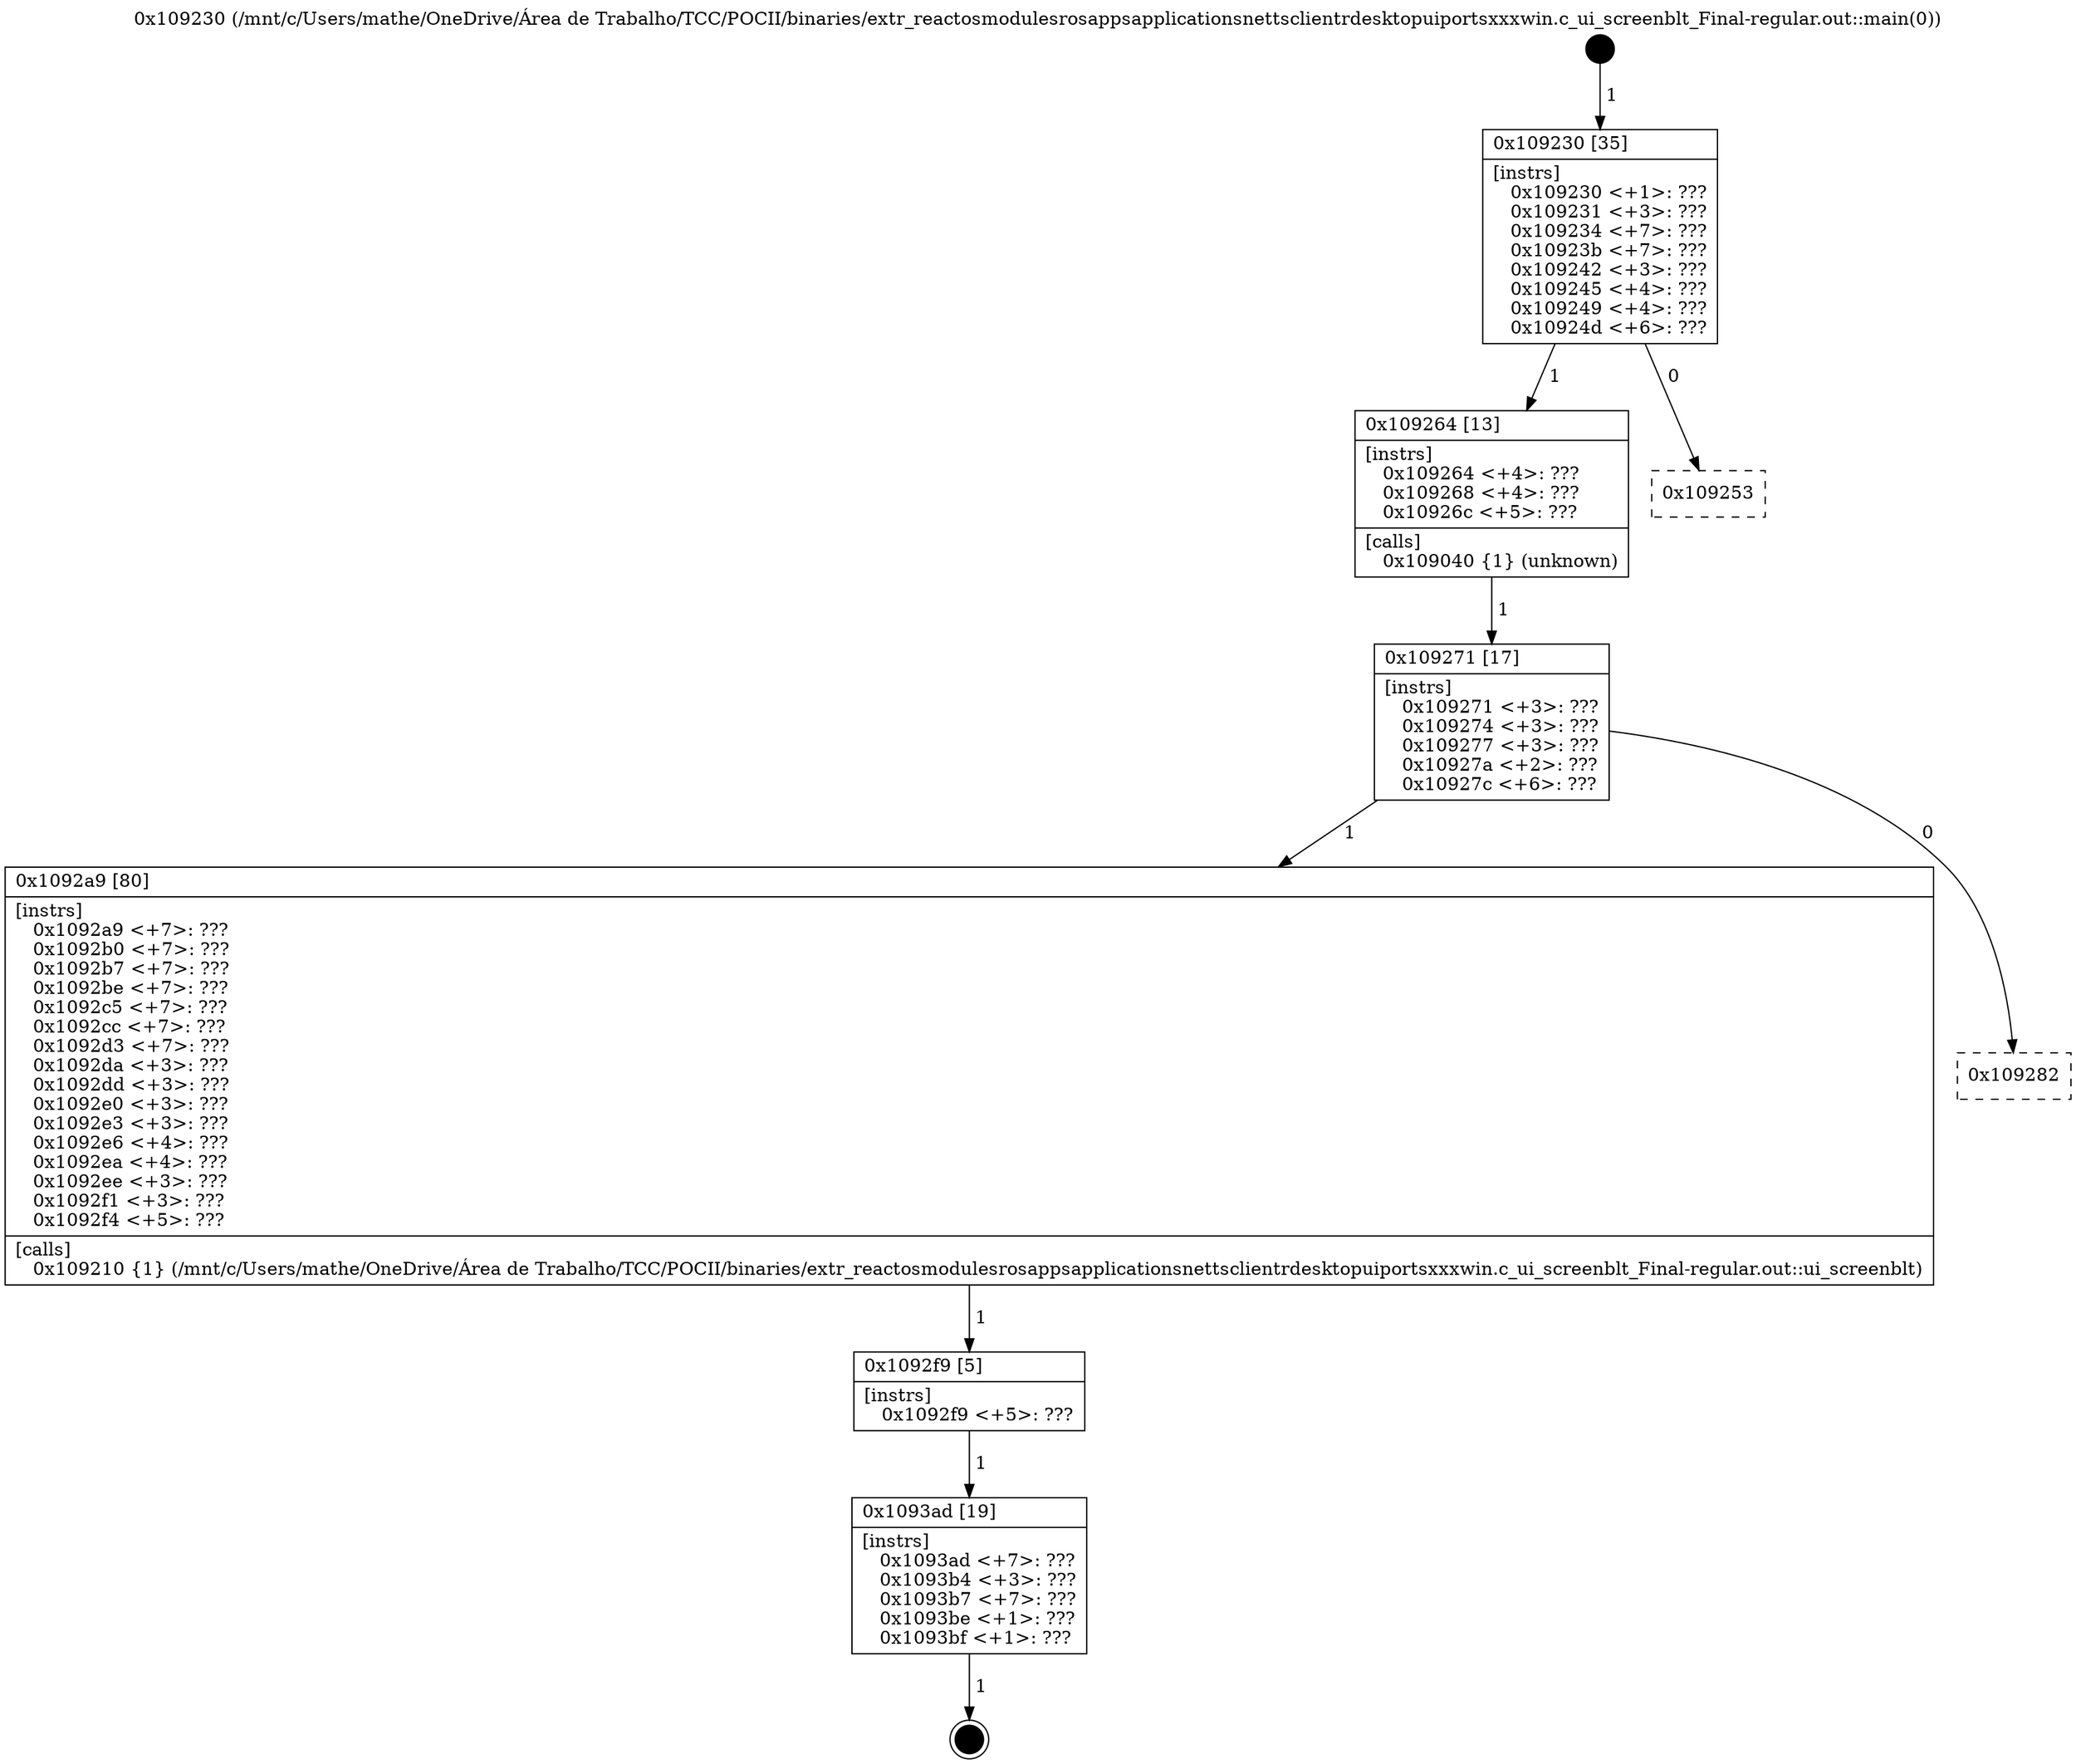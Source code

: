 digraph "0x109230" {
  label = "0x109230 (/mnt/c/Users/mathe/OneDrive/Área de Trabalho/TCC/POCII/binaries/extr_reactosmodulesrosappsapplicationsnettsclientrdesktopuiportsxxxwin.c_ui_screenblt_Final-regular.out::main(0))"
  labelloc = "t"
  node[shape=record]

  Entry [label="",width=0.3,height=0.3,shape=circle,fillcolor=black,style=filled]
  "0x109230" [label="{
     0x109230 [35]\l
     | [instrs]\l
     &nbsp;&nbsp;0x109230 \<+1\>: ???\l
     &nbsp;&nbsp;0x109231 \<+3\>: ???\l
     &nbsp;&nbsp;0x109234 \<+7\>: ???\l
     &nbsp;&nbsp;0x10923b \<+7\>: ???\l
     &nbsp;&nbsp;0x109242 \<+3\>: ???\l
     &nbsp;&nbsp;0x109245 \<+4\>: ???\l
     &nbsp;&nbsp;0x109249 \<+4\>: ???\l
     &nbsp;&nbsp;0x10924d \<+6\>: ???\l
  }"]
  "0x109264" [label="{
     0x109264 [13]\l
     | [instrs]\l
     &nbsp;&nbsp;0x109264 \<+4\>: ???\l
     &nbsp;&nbsp;0x109268 \<+4\>: ???\l
     &nbsp;&nbsp;0x10926c \<+5\>: ???\l
     | [calls]\l
     &nbsp;&nbsp;0x109040 \{1\} (unknown)\l
  }"]
  "0x109253" [label="{
     0x109253\l
  }", style=dashed]
  "0x109271" [label="{
     0x109271 [17]\l
     | [instrs]\l
     &nbsp;&nbsp;0x109271 \<+3\>: ???\l
     &nbsp;&nbsp;0x109274 \<+3\>: ???\l
     &nbsp;&nbsp;0x109277 \<+3\>: ???\l
     &nbsp;&nbsp;0x10927a \<+2\>: ???\l
     &nbsp;&nbsp;0x10927c \<+6\>: ???\l
  }"]
  "0x1092a9" [label="{
     0x1092a9 [80]\l
     | [instrs]\l
     &nbsp;&nbsp;0x1092a9 \<+7\>: ???\l
     &nbsp;&nbsp;0x1092b0 \<+7\>: ???\l
     &nbsp;&nbsp;0x1092b7 \<+7\>: ???\l
     &nbsp;&nbsp;0x1092be \<+7\>: ???\l
     &nbsp;&nbsp;0x1092c5 \<+7\>: ???\l
     &nbsp;&nbsp;0x1092cc \<+7\>: ???\l
     &nbsp;&nbsp;0x1092d3 \<+7\>: ???\l
     &nbsp;&nbsp;0x1092da \<+3\>: ???\l
     &nbsp;&nbsp;0x1092dd \<+3\>: ???\l
     &nbsp;&nbsp;0x1092e0 \<+3\>: ???\l
     &nbsp;&nbsp;0x1092e3 \<+3\>: ???\l
     &nbsp;&nbsp;0x1092e6 \<+4\>: ???\l
     &nbsp;&nbsp;0x1092ea \<+4\>: ???\l
     &nbsp;&nbsp;0x1092ee \<+3\>: ???\l
     &nbsp;&nbsp;0x1092f1 \<+3\>: ???\l
     &nbsp;&nbsp;0x1092f4 \<+5\>: ???\l
     | [calls]\l
     &nbsp;&nbsp;0x109210 \{1\} (/mnt/c/Users/mathe/OneDrive/Área de Trabalho/TCC/POCII/binaries/extr_reactosmodulesrosappsapplicationsnettsclientrdesktopuiportsxxxwin.c_ui_screenblt_Final-regular.out::ui_screenblt)\l
  }"]
  "0x109282" [label="{
     0x109282\l
  }", style=dashed]
  "0x1092f9" [label="{
     0x1092f9 [5]\l
     | [instrs]\l
     &nbsp;&nbsp;0x1092f9 \<+5\>: ???\l
  }"]
  "0x1093ad" [label="{
     0x1093ad [19]\l
     | [instrs]\l
     &nbsp;&nbsp;0x1093ad \<+7\>: ???\l
     &nbsp;&nbsp;0x1093b4 \<+3\>: ???\l
     &nbsp;&nbsp;0x1093b7 \<+7\>: ???\l
     &nbsp;&nbsp;0x1093be \<+1\>: ???\l
     &nbsp;&nbsp;0x1093bf \<+1\>: ???\l
  }"]
  Exit [label="",width=0.3,height=0.3,shape=circle,fillcolor=black,style=filled,peripheries=2]
  Entry -> "0x109230" [label=" 1"]
  "0x109230" -> "0x109264" [label=" 1"]
  "0x109230" -> "0x109253" [label=" 0"]
  "0x109264" -> "0x109271" [label=" 1"]
  "0x109271" -> "0x1092a9" [label=" 1"]
  "0x109271" -> "0x109282" [label=" 0"]
  "0x1092a9" -> "0x1092f9" [label=" 1"]
  "0x1092f9" -> "0x1093ad" [label=" 1"]
  "0x1093ad" -> Exit [label=" 1"]
}
